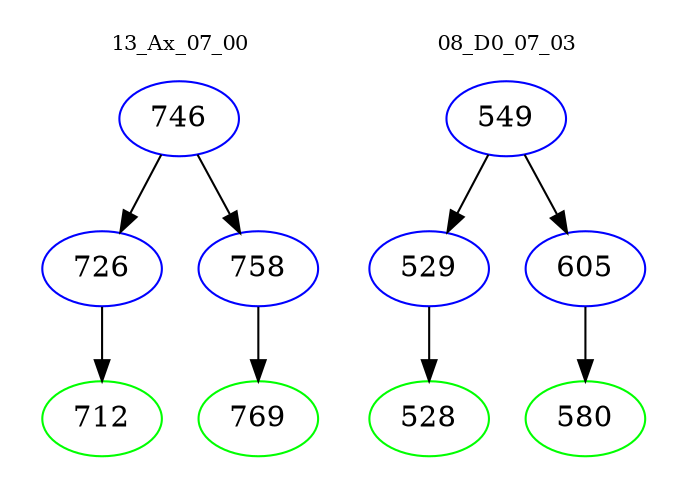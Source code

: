 digraph{
subgraph cluster_0 {
color = white
label = "13_Ax_07_00";
fontsize=10;
T0_746 [label="746", color="blue"]
T0_746 -> T0_726 [color="black"]
T0_726 [label="726", color="blue"]
T0_726 -> T0_712 [color="black"]
T0_712 [label="712", color="green"]
T0_746 -> T0_758 [color="black"]
T0_758 [label="758", color="blue"]
T0_758 -> T0_769 [color="black"]
T0_769 [label="769", color="green"]
}
subgraph cluster_1 {
color = white
label = "08_D0_07_03";
fontsize=10;
T1_549 [label="549", color="blue"]
T1_549 -> T1_529 [color="black"]
T1_529 [label="529", color="blue"]
T1_529 -> T1_528 [color="black"]
T1_528 [label="528", color="green"]
T1_549 -> T1_605 [color="black"]
T1_605 [label="605", color="blue"]
T1_605 -> T1_580 [color="black"]
T1_580 [label="580", color="green"]
}
}
